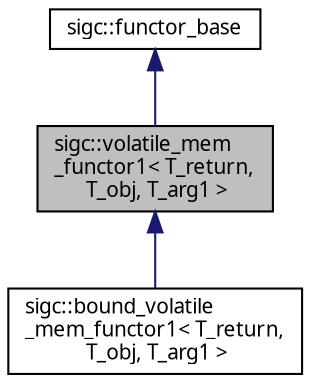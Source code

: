 digraph "sigc::volatile_mem_functor1&lt; T_return, T_obj, T_arg1 &gt;"
{
  edge [fontname="Sans",fontsize="10",labelfontname="Sans",labelfontsize="10"];
  node [fontname="Sans",fontsize="10",shape=record];
  Node1 [label="sigc::volatile_mem\l_functor1\< T_return,\l T_obj, T_arg1 \>",height=0.2,width=0.4,color="black", fillcolor="grey75", style="filled" fontcolor="black"];
  Node2 -> Node1 [dir="back",color="midnightblue",fontsize="10",style="solid",fontname="Sans"];
  Node2 [label="sigc::functor_base",height=0.2,width=0.4,color="black", fillcolor="white", style="filled",URL="$structsigc_1_1functor__base.html",tooltip="A hint to the compiler."];
  Node1 -> Node3 [dir="back",color="midnightblue",fontsize="10",style="solid",fontname="Sans"];
  Node3 [label="sigc::bound_volatile\l_mem_functor1\< T_return,\l T_obj, T_arg1 \>",height=0.2,width=0.4,color="black", fillcolor="white", style="filled",URL="$classsigc_1_1bound__volatile__mem__functor1.html",tooltip="bound_volatile_mem_functor1 encapsulates a volatile method with 1 arguments and an object instance..."];
}
